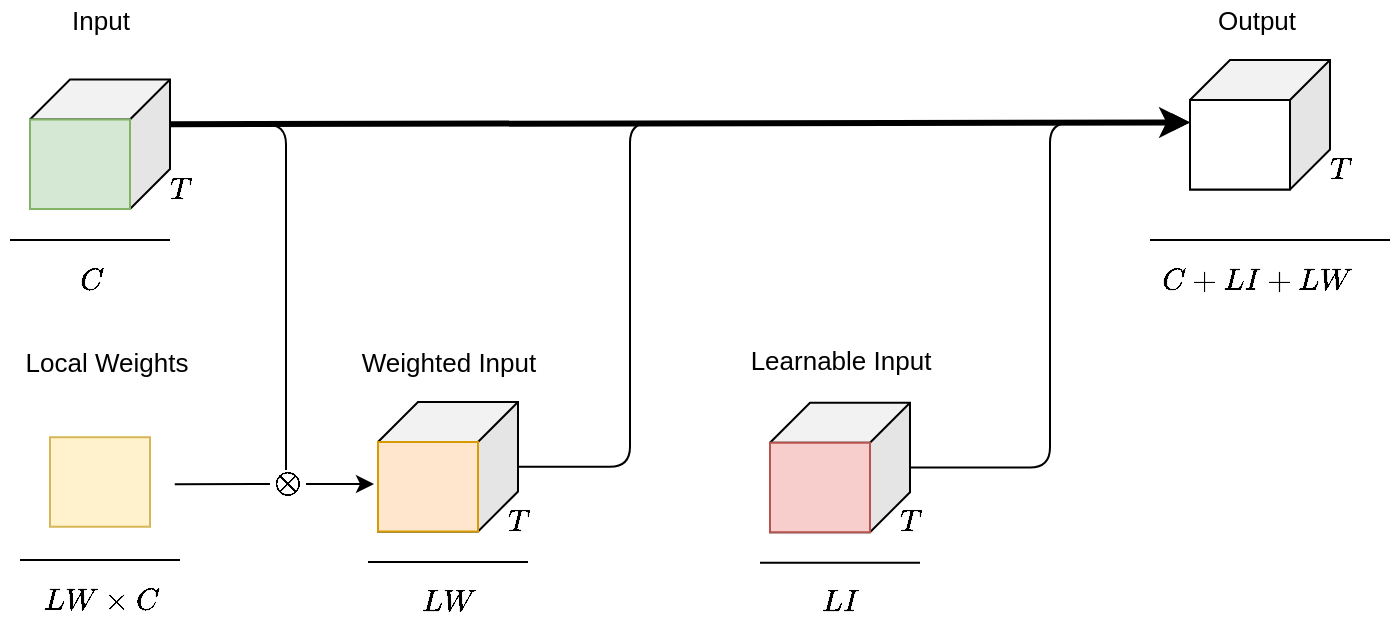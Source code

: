 <mxfile version="13.2.4" type="device"><diagram id="J0Q9qZ6ktjoE8TXYpM9S" name="Page-1"><mxGraphModel dx="865" dy="479" grid="1" gridSize="10" guides="1" tooltips="1" connect="1" arrows="1" fold="1" page="0" pageScale="1" pageWidth="827" pageHeight="1169" math="1" shadow="0"><root><mxCell id="0"/><mxCell id="1" parent="0"/><mxCell id="4y15Yc5pOv-KoaTO8fDW-59" style="edgeStyle=orthogonalEdgeStyle;rounded=1;orthogonalLoop=1;jettySize=auto;html=1;endArrow=none;endFill=0;strokeWidth=1;fontSize=15;exitX=0;exitY=0;exitDx=0;exitDy=22.375;exitPerimeter=0;" parent="1" source="4y15Yc5pOv-KoaTO8fDW-1" edge="1"><mxGeometry relative="1" as="geometry"><mxPoint x="168" y="235" as="targetPoint"/><Array as="points"><mxPoint x="168" y="62"/></Array></mxGeometry></mxCell><mxCell id="4y15Yc5pOv-KoaTO8fDW-1" value="" style="shape=cube;whiteSpace=wrap;html=1;boundedLbl=1;backgroundOutline=1;darkOpacity=0.05;darkOpacity2=0.1;flipH=1;fillColor=#ffffff;gradientColor=none;" parent="1" vertex="1"><mxGeometry x="40" y="39.75" width="70" height="64.75" as="geometry"/></mxCell><mxCell id="4y15Yc5pOv-KoaTO8fDW-2" value="" style="rounded=0;whiteSpace=wrap;html=1;fillColor=#d5e8d4;strokeColor=#82b366;" parent="1" vertex="1"><mxGeometry x="40" y="59.75" width="50" height="44.75" as="geometry"/></mxCell><mxCell id="4y15Yc5pOv-KoaTO8fDW-3" value="Input" style="text;html=1;align=center;verticalAlign=middle;resizable=0;points=[];;autosize=1;fontSize=13;" parent="1" vertex="1"><mxGeometry x="55" y="7.105e-15" width="40" height="20" as="geometry"/></mxCell><mxCell id="4y15Yc5pOv-KoaTO8fDW-4" value="\(T\)" style="text;html=1;align=center;verticalAlign=middle;resizable=0;points=[];;autosize=1;fontSize=13;" parent="1" vertex="1"><mxGeometry x="95" y="84.5" width="40" height="20" as="geometry"/></mxCell><mxCell id="4y15Yc5pOv-KoaTO8fDW-8" value="" style="shape=cube;whiteSpace=wrap;html=1;boundedLbl=1;backgroundOutline=1;darkOpacity=0.05;darkOpacity2=0.1;flipH=1;fillColor=#ffffff;gradientColor=none;" parent="1" vertex="1"><mxGeometry x="620" y="30" width="70" height="64.75" as="geometry"/></mxCell><mxCell id="4y15Yc5pOv-KoaTO8fDW-9" value="" style="rounded=0;whiteSpace=wrap;html=1;" parent="1" vertex="1"><mxGeometry x="620" y="50" width="50" height="44.75" as="geometry"/></mxCell><mxCell id="4y15Yc5pOv-KoaTO8fDW-10" value="Output" style="text;html=1;align=center;verticalAlign=middle;resizable=0;points=[];;autosize=1;fontSize=13;" parent="1" vertex="1"><mxGeometry x="628" y="7.105e-15" width="50" height="20" as="geometry"/></mxCell><mxCell id="4y15Yc5pOv-KoaTO8fDW-11" value="\(T\)" style="text;html=1;align=center;verticalAlign=middle;resizable=0;points=[];;autosize=1;fontSize=13;" parent="1" vertex="1"><mxGeometry x="675" y="74.75" width="40" height="20" as="geometry"/></mxCell><mxCell id="4y15Yc5pOv-KoaTO8fDW-22" value="" style="endArrow=none;html=1;" parent="1" edge="1"><mxGeometry width="50" height="50" relative="1" as="geometry"><mxPoint x="600" y="120" as="sourcePoint"/><mxPoint x="720" y="120" as="targetPoint"/></mxGeometry></mxCell><mxCell id="4y15Yc5pOv-KoaTO8fDW-24" value="\(C+LI+LW\)" style="text;html=1;align=center;verticalAlign=middle;resizable=0;points=[];;autosize=1;fontSize=13;" parent="1" vertex="1"><mxGeometry x="608" y="130" width="90" height="20" as="geometry"/></mxCell><mxCell id="4y15Yc5pOv-KoaTO8fDW-25" value="" style="endArrow=none;html=1;" parent="1" edge="1"><mxGeometry width="50" height="50" relative="1" as="geometry"><mxPoint x="30" y="120" as="sourcePoint"/><mxPoint x="110" y="120" as="targetPoint"/></mxGeometry></mxCell><mxCell id="4y15Yc5pOv-KoaTO8fDW-26" value="\(C\)" style="text;html=1;align=center;verticalAlign=middle;resizable=0;points=[];;autosize=1;fontSize=13;" parent="1" vertex="1"><mxGeometry x="50" y="130" width="40" height="20" as="geometry"/></mxCell><mxCell id="4y15Yc5pOv-KoaTO8fDW-29" value="" style="rounded=0;whiteSpace=wrap;html=1;fillColor=#fff2cc;strokeColor=#d6b656;" parent="1" vertex="1"><mxGeometry x="50" y="218.62" width="50" height="44.75" as="geometry"/></mxCell><mxCell id="4y15Yc5pOv-KoaTO8fDW-31" value="Local Weights" style="text;html=1;align=center;verticalAlign=middle;resizable=0;points=[];;autosize=1;fontSize=13;" parent="1" vertex="1"><mxGeometry x="28" y="171" width="100" height="20" as="geometry"/></mxCell><mxCell id="4y15Yc5pOv-KoaTO8fDW-32" value="" style="endArrow=none;html=1;" parent="1" edge="1"><mxGeometry width="50" height="50" relative="1" as="geometry"><mxPoint x="35" y="280" as="sourcePoint"/><mxPoint x="115" y="280" as="targetPoint"/></mxGeometry></mxCell><mxCell id="4y15Yc5pOv-KoaTO8fDW-33" value="\(LW\times C\)" style="text;html=1;align=center;verticalAlign=middle;resizable=0;points=[];;autosize=1;fontSize=13;" parent="1" vertex="1"><mxGeometry x="25" y="290" width="100" height="20" as="geometry"/></mxCell><mxCell id="4y15Yc5pOv-KoaTO8fDW-48" style="edgeStyle=orthogonalEdgeStyle;orthogonalLoop=1;jettySize=auto;html=1;endArrow=classic;endFill=1;entryX=0;entryY=0.25;entryDx=0;entryDy=0;rounded=1;" parent="1" source="4y15Yc5pOv-KoaTO8fDW-34" target="4y15Yc5pOv-KoaTO8fDW-9" edge="1"><mxGeometry relative="1" as="geometry"><mxPoint x="500" y="72" as="targetPoint"/><Array as="points"><mxPoint x="340" y="233"/><mxPoint x="340" y="61"/></Array></mxGeometry></mxCell><mxCell id="4y15Yc5pOv-KoaTO8fDW-34" value="" style="shape=cube;whiteSpace=wrap;html=1;boundedLbl=1;backgroundOutline=1;darkOpacity=0.05;darkOpacity2=0.1;flipH=1;fillColor=#ffffff;gradientColor=none;" parent="1" vertex="1"><mxGeometry x="214" y="201" width="70" height="64.75" as="geometry"/></mxCell><mxCell id="4y15Yc5pOv-KoaTO8fDW-35" value="" style="rounded=0;whiteSpace=wrap;html=1;fillColor=#ffe6cc;strokeColor=#d79b00;" parent="1" vertex="1"><mxGeometry x="214" y="221" width="50" height="44.75" as="geometry"/></mxCell><mxCell id="4y15Yc5pOv-KoaTO8fDW-36" value="\(T\)" style="text;html=1;align=center;verticalAlign=middle;resizable=0;points=[];;autosize=1;fontSize=13;" parent="1" vertex="1"><mxGeometry x="264" y="251" width="40" height="20" as="geometry"/></mxCell><mxCell id="4y15Yc5pOv-KoaTO8fDW-37" value="Weighted Input" style="text;html=1;align=center;verticalAlign=middle;resizable=0;points=[];;autosize=1;fontSize=13;" parent="1" vertex="1"><mxGeometry x="199" y="171" width="100" height="20" as="geometry"/></mxCell><mxCell id="4y15Yc5pOv-KoaTO8fDW-38" value="" style="endArrow=none;html=1;" parent="1" edge="1"><mxGeometry width="50" height="50" relative="1" as="geometry"><mxPoint x="209" y="281" as="sourcePoint"/><mxPoint x="289" y="281" as="targetPoint"/></mxGeometry></mxCell><mxCell id="4y15Yc5pOv-KoaTO8fDW-39" value="\(LW\)" style="text;html=1;align=center;verticalAlign=middle;resizable=0;points=[];;autosize=1;fontSize=13;" parent="1" vertex="1"><mxGeometry x="224" y="291" width="50" height="20" as="geometry"/></mxCell><mxCell id="4y15Yc5pOv-KoaTO8fDW-49" style="edgeStyle=orthogonalEdgeStyle;rounded=1;orthogonalLoop=1;jettySize=auto;html=1;entryX=0;entryY=0.25;entryDx=0;entryDy=0;endArrow=classic;endFill=1;" parent="1" source="4y15Yc5pOv-KoaTO8fDW-42" target="4y15Yc5pOv-KoaTO8fDW-9" edge="1"><mxGeometry relative="1" as="geometry"/></mxCell><mxCell id="4y15Yc5pOv-KoaTO8fDW-42" value="" style="shape=cube;whiteSpace=wrap;html=1;boundedLbl=1;backgroundOutline=1;darkOpacity=0.05;darkOpacity2=0.1;flipH=1;fillColor=#ffffff;gradientColor=none;" parent="1" vertex="1"><mxGeometry x="410" y="201.37" width="70" height="64.75" as="geometry"/></mxCell><mxCell id="4y15Yc5pOv-KoaTO8fDW-43" value="" style="rounded=0;whiteSpace=wrap;html=1;fillColor=#f8cecc;strokeColor=#b85450;" parent="1" vertex="1"><mxGeometry x="410" y="221.37" width="50" height="44.75" as="geometry"/></mxCell><mxCell id="4y15Yc5pOv-KoaTO8fDW-44" value="\(T\)" style="text;html=1;align=center;verticalAlign=middle;resizable=0;points=[];;autosize=1;fontSize=13;" parent="1" vertex="1"><mxGeometry x="460" y="251.37" width="40" height="20" as="geometry"/></mxCell><mxCell id="4y15Yc5pOv-KoaTO8fDW-45" value="Learnable Input" style="text;html=1;align=center;verticalAlign=middle;resizable=0;points=[];;autosize=1;fontSize=13;" parent="1" vertex="1"><mxGeometry x="390" y="170" width="110" height="20" as="geometry"/></mxCell><mxCell id="4y15Yc5pOv-KoaTO8fDW-46" value="" style="endArrow=none;html=1;" parent="1" edge="1"><mxGeometry width="50" height="50" relative="1" as="geometry"><mxPoint x="405" y="281.37" as="sourcePoint"/><mxPoint x="485" y="281.37" as="targetPoint"/></mxGeometry></mxCell><mxCell id="4y15Yc5pOv-KoaTO8fDW-47" value="\(LI\)" style="text;html=1;align=center;verticalAlign=middle;resizable=0;points=[];;autosize=1;fontSize=13;" parent="1" vertex="1"><mxGeometry x="425" y="291.37" width="40" height="20" as="geometry"/></mxCell><mxCell id="4y15Yc5pOv-KoaTO8fDW-50" value="" style="endArrow=classic;html=1;exitX=0;exitY=0;exitDx=0;exitDy=22.375;exitPerimeter=0;entryX=0;entryY=0.25;entryDx=0;entryDy=0;strokeWidth=3;" parent="1" source="4y15Yc5pOv-KoaTO8fDW-1" target="4y15Yc5pOv-KoaTO8fDW-9" edge="1"><mxGeometry width="50" height="50" relative="1" as="geometry"><mxPoint x="410" y="200" as="sourcePoint"/><mxPoint x="460" y="150" as="targetPoint"/></mxGeometry></mxCell><mxCell id="4y15Yc5pOv-KoaTO8fDW-53" style="edgeStyle=orthogonalEdgeStyle;rounded=1;orthogonalLoop=1;jettySize=auto;html=1;endArrow=classic;endFill=1;strokeWidth=1;" parent="1" edge="1"><mxGeometry relative="1" as="geometry"><mxPoint x="178" y="242" as="sourcePoint"/><mxPoint x="212" y="242" as="targetPoint"/><Array as="points"><mxPoint x="178" y="242"/><mxPoint x="212" y="242"/></Array></mxGeometry></mxCell><mxCell id="4y15Yc5pOv-KoaTO8fDW-52" value="\(\otimes\)" style="text;html=1;align=center;verticalAlign=middle;resizable=0;points=[];autosize=1;connectable=0;allowArrows=0;fontSize=15;" parent="1" vertex="1"><mxGeometry x="128" y="231" width="80" height="20" as="geometry"/></mxCell><mxCell id="4y15Yc5pOv-KoaTO8fDW-56" value="" style="endArrow=none;html=1;strokeWidth=1;fontSize=15;exitX=-0.034;exitY=0.651;exitDx=0;exitDy=0;exitPerimeter=0;endFill=0;" parent="1" edge="1"><mxGeometry width="50" height="50" relative="1" as="geometry"><mxPoint x="112.38" y="242.152" as="sourcePoint"/><mxPoint x="160" y="242" as="targetPoint"/></mxGeometry></mxCell></root></mxGraphModel></diagram></mxfile>